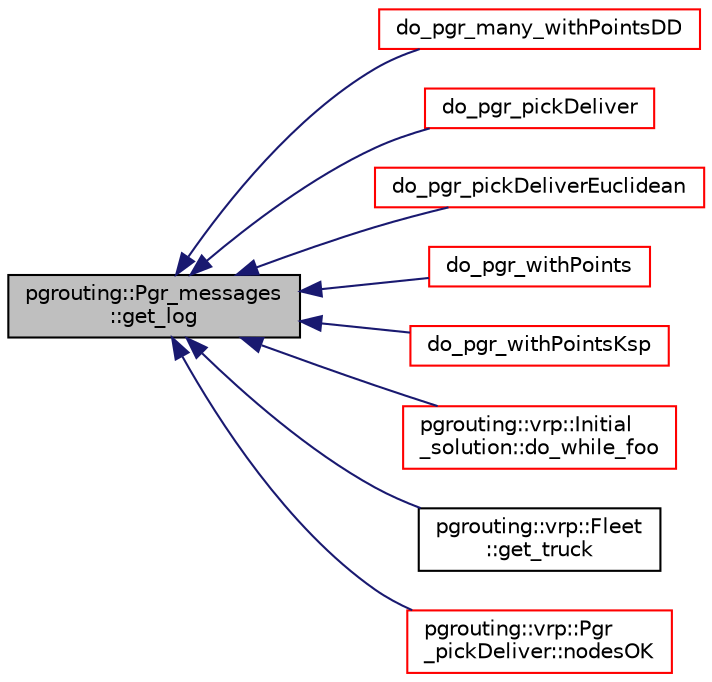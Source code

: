 digraph "pgrouting::Pgr_messages::get_log"
{
  edge [fontname="Helvetica",fontsize="10",labelfontname="Helvetica",labelfontsize="10"];
  node [fontname="Helvetica",fontsize="10",shape=record];
  rankdir="LR";
  Node36 [label="pgrouting::Pgr_messages\l::get_log",height=0.2,width=0.4,color="black", fillcolor="grey75", style="filled", fontcolor="black"];
  Node36 -> Node37 [dir="back",color="midnightblue",fontsize="10",style="solid",fontname="Helvetica"];
  Node37 [label="do_pgr_many_withPointsDD",height=0.2,width=0.4,color="red", fillcolor="white", style="filled",URL="$withPoints__dd__driver_8h.html#a9072c7cdc9f6a0533c81fce96a11f580"];
  Node36 -> Node40 [dir="back",color="midnightblue",fontsize="10",style="solid",fontname="Helvetica"];
  Node40 [label="do_pgr_pickDeliver",height=0.2,width=0.4,color="red", fillcolor="white", style="filled",URL="$pickDeliver__driver_8h.html#a06ef15d03d851e390ca5c6572fc92091"];
  Node36 -> Node43 [dir="back",color="midnightblue",fontsize="10",style="solid",fontname="Helvetica"];
  Node43 [label="do_pgr_pickDeliverEuclidean",height=0.2,width=0.4,color="red", fillcolor="white", style="filled",URL="$pickDeliverEuclidean__driver_8h.html#a53635cc50e8e7d8107be4bbee505b3f7"];
  Node36 -> Node46 [dir="back",color="midnightblue",fontsize="10",style="solid",fontname="Helvetica"];
  Node46 [label="do_pgr_withPoints",height=0.2,width=0.4,color="red", fillcolor="white", style="filled",URL="$withPoints__driver_8h.html#a21c2758706c9735f75143b96fe93defd"];
  Node36 -> Node49 [dir="back",color="midnightblue",fontsize="10",style="solid",fontname="Helvetica"];
  Node49 [label="do_pgr_withPointsKsp",height=0.2,width=0.4,color="red", fillcolor="white", style="filled",URL="$withPoints__ksp__driver_8h.html#aa374de107bce7c8ad6bdefdc60cd94ae"];
  Node36 -> Node52 [dir="back",color="midnightblue",fontsize="10",style="solid",fontname="Helvetica"];
  Node52 [label="pgrouting::vrp::Initial\l_solution::do_while_foo",height=0.2,width=0.4,color="red", fillcolor="white", style="filled",URL="$classpgrouting_1_1vrp_1_1Initial__solution.html#a49860a59bbc3ad10709d9b188321a460"];
  Node36 -> Node54 [dir="back",color="midnightblue",fontsize="10",style="solid",fontname="Helvetica"];
  Node54 [label="pgrouting::vrp::Fleet\l::get_truck",height=0.2,width=0.4,color="black", fillcolor="white", style="filled",URL="$classpgrouting_1_1vrp_1_1Fleet.html#aa83573a954baa1fdd349b557b664571e"];
  Node36 -> Node55 [dir="back",color="midnightblue",fontsize="10",style="solid",fontname="Helvetica"];
  Node55 [label="pgrouting::vrp::Pgr\l_pickDeliver::nodesOK",height=0.2,width=0.4,color="red", fillcolor="white", style="filled",URL="$classpgrouting_1_1vrp_1_1Pgr__pickDeliver.html#a20c4e77a2c753ff51d9802b9abb1e9c1"];
}
